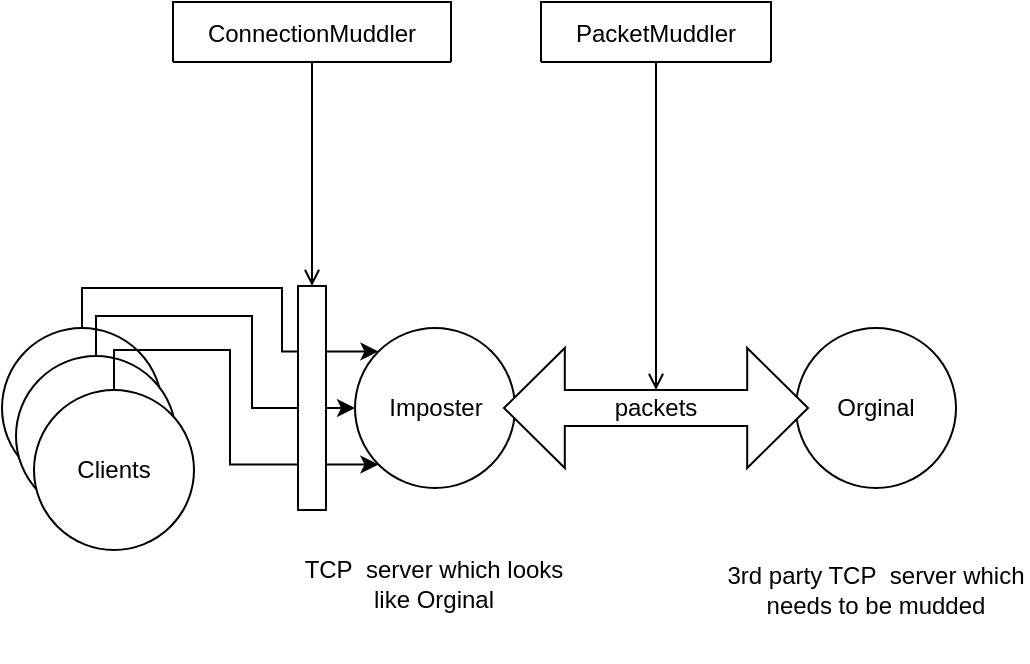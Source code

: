 <mxfile version="20.2.3" type="device"><diagram id="NZCLN6-iQm6YCXmguKHm" name="Strona-1"><mxGraphModel dx="1120" dy="854" grid="0" gridSize="10" guides="1" tooltips="1" connect="1" arrows="1" fold="1" page="1" pageScale="1" pageWidth="850" pageHeight="1100" math="0" shadow="0"><root><mxCell id="0"/><mxCell id="1" parent="0"/><mxCell id="K-3pBFyMm7OJxGixzE-c-15" value="Orginal" style="ellipse;whiteSpace=wrap;html=1;aspect=fixed;" vertex="1" parent="1"><mxGeometry x="400" y="283" width="80" height="80" as="geometry"/></mxCell><mxCell id="K-3pBFyMm7OJxGixzE-c-16" value="Imposter" style="ellipse;whiteSpace=wrap;html=1;aspect=fixed;" vertex="1" parent="1"><mxGeometry x="179.5" y="283" width="80" height="80" as="geometry"/></mxCell><mxCell id="K-3pBFyMm7OJxGixzE-c-17" value="TCP&amp;nbsp; server which looks like Orginal" style="text;html=1;strokeColor=none;fillColor=none;align=center;verticalAlign=middle;whiteSpace=wrap;rounded=0;" vertex="1" parent="1"><mxGeometry x="143" y="374" width="152" height="73" as="geometry"/></mxCell><mxCell id="K-3pBFyMm7OJxGixzE-c-18" value="3rd party TCP&amp;nbsp; server which needs to be mudded" style="text;html=1;strokeColor=none;fillColor=none;align=center;verticalAlign=middle;whiteSpace=wrap;rounded=0;" vertex="1" parent="1"><mxGeometry x="364" y="377" width="152" height="73" as="geometry"/></mxCell><mxCell id="K-3pBFyMm7OJxGixzE-c-24" style="edgeStyle=orthogonalEdgeStyle;rounded=0;orthogonalLoop=1;jettySize=auto;html=1;exitX=1;exitY=0;exitDx=0;exitDy=0;entryX=0;entryY=1;entryDx=0;entryDy=0;" edge="1" parent="1" target="K-3pBFyMm7OJxGixzE-c-19"><mxGeometry relative="1" as="geometry"><mxPoint x="561.502" y="-25.502" as="sourcePoint"/></mxGeometry></mxCell><mxCell id="K-3pBFyMm7OJxGixzE-c-25" style="edgeStyle=orthogonalEdgeStyle;rounded=0;orthogonalLoop=1;jettySize=auto;html=1;exitX=0;exitY=0;exitDx=0;exitDy=0;entryX=1;entryY=1;entryDx=0;entryDy=0;" edge="1" parent="1" target="K-3pBFyMm7OJxGixzE-c-19"><mxGeometry relative="1" as="geometry"><mxPoint x="650.256" y="-35.744" as="sourcePoint"/></mxGeometry></mxCell><mxCell id="K-3pBFyMm7OJxGixzE-c-42" style="edgeStyle=orthogonalEdgeStyle;rounded=0;orthogonalLoop=1;jettySize=auto;html=1;exitX=0.5;exitY=1;exitDx=0;exitDy=0;entryX=0;entryY=0;entryDx=76;entryDy=21;entryPerimeter=0;endArrow=open;endFill=0;" edge="1" parent="1" source="K-3pBFyMm7OJxGixzE-c-30" target="K-3pBFyMm7OJxGixzE-c-41"><mxGeometry relative="1" as="geometry"/></mxCell><mxCell id="K-3pBFyMm7OJxGixzE-c-30" value="PacketMuddler" style="swimlane;fontStyle=0;childLayout=stackLayout;horizontal=1;startSize=30;horizontalStack=0;resizeParent=1;resizeParentMax=0;resizeLast=0;collapsible=1;marginBottom=0;" vertex="1" collapsed="1" parent="1"><mxGeometry x="272.5" y="120" width="115" height="30" as="geometry"><mxRectangle x="270" y="122" width="140" height="120" as="alternateBounds"/></mxGeometry></mxCell><mxCell id="K-3pBFyMm7OJxGixzE-c-31" value="Item 1" style="text;strokeColor=none;fillColor=none;align=left;verticalAlign=middle;spacingLeft=4;spacingRight=4;overflow=hidden;points=[[0,0.5],[1,0.5]];portConstraint=eastwest;rotatable=0;" vertex="1" parent="K-3pBFyMm7OJxGixzE-c-30"><mxGeometry y="30" width="140" height="30" as="geometry"/></mxCell><mxCell id="K-3pBFyMm7OJxGixzE-c-32" value="Item 2" style="text;strokeColor=none;fillColor=none;align=left;verticalAlign=middle;spacingLeft=4;spacingRight=4;overflow=hidden;points=[[0,0.5],[1,0.5]];portConstraint=eastwest;rotatable=0;" vertex="1" parent="K-3pBFyMm7OJxGixzE-c-30"><mxGeometry y="60" width="140" height="30" as="geometry"/></mxCell><mxCell id="K-3pBFyMm7OJxGixzE-c-33" value="Item 3" style="text;strokeColor=none;fillColor=none;align=left;verticalAlign=middle;spacingLeft=4;spacingRight=4;overflow=hidden;points=[[0,0.5],[1,0.5]];portConstraint=eastwest;rotatable=0;" vertex="1" parent="K-3pBFyMm7OJxGixzE-c-30"><mxGeometry y="90" width="140" height="30" as="geometry"/></mxCell><mxCell id="K-3pBFyMm7OJxGixzE-c-50" style="edgeStyle=orthogonalEdgeStyle;rounded=0;orthogonalLoop=1;jettySize=auto;html=1;exitX=0.5;exitY=1;exitDx=0;exitDy=0;entryX=0.5;entryY=0;entryDx=0;entryDy=0;endArrow=open;endFill=0;" edge="1" parent="1" source="K-3pBFyMm7OJxGixzE-c-34" target="K-3pBFyMm7OJxGixzE-c-49"><mxGeometry relative="1" as="geometry"/></mxCell><mxCell id="K-3pBFyMm7OJxGixzE-c-34" value="ConnectionMuddler" style="swimlane;fontStyle=0;childLayout=stackLayout;horizontal=1;startSize=30;horizontalStack=0;resizeParent=1;resizeParentMax=0;resizeLast=0;collapsible=1;marginBottom=0;" vertex="1" collapsed="1" parent="1"><mxGeometry x="88.5" y="120" width="139" height="30" as="geometry"><mxRectangle x="52" y="88" width="140" height="120" as="alternateBounds"/></mxGeometry></mxCell><mxCell id="K-3pBFyMm7OJxGixzE-c-35" value="Item 1" style="text;strokeColor=none;fillColor=none;align=left;verticalAlign=middle;spacingLeft=4;spacingRight=4;overflow=hidden;points=[[0,0.5],[1,0.5]];portConstraint=eastwest;rotatable=0;" vertex="1" parent="K-3pBFyMm7OJxGixzE-c-34"><mxGeometry y="30" width="140" height="30" as="geometry"/></mxCell><mxCell id="K-3pBFyMm7OJxGixzE-c-36" value="Item 2" style="text;strokeColor=none;fillColor=none;align=left;verticalAlign=middle;spacingLeft=4;spacingRight=4;overflow=hidden;points=[[0,0.5],[1,0.5]];portConstraint=eastwest;rotatable=0;" vertex="1" parent="K-3pBFyMm7OJxGixzE-c-34"><mxGeometry y="60" width="140" height="30" as="geometry"/></mxCell><mxCell id="K-3pBFyMm7OJxGixzE-c-37" value="Item 3" style="text;strokeColor=none;fillColor=none;align=left;verticalAlign=middle;spacingLeft=4;spacingRight=4;overflow=hidden;points=[[0,0.5],[1,0.5]];portConstraint=eastwest;rotatable=0;" vertex="1" parent="K-3pBFyMm7OJxGixzE-c-34"><mxGeometry y="90" width="140" height="30" as="geometry"/></mxCell><mxCell id="K-3pBFyMm7OJxGixzE-c-41" value="packets" style="shape=doubleArrow;whiteSpace=wrap;html=1;" vertex="1" parent="1"><mxGeometry x="254" y="293" width="152" height="60" as="geometry"/></mxCell><mxCell id="K-3pBFyMm7OJxGixzE-c-46" style="edgeStyle=orthogonalEdgeStyle;rounded=0;orthogonalLoop=1;jettySize=auto;html=1;exitX=0.5;exitY=0;exitDx=0;exitDy=0;entryX=0;entryY=0;entryDx=0;entryDy=0;endArrow=classic;endFill=1;" edge="1" parent="1" source="K-3pBFyMm7OJxGixzE-c-43" target="K-3pBFyMm7OJxGixzE-c-16"><mxGeometry relative="1" as="geometry"><Array as="points"><mxPoint x="43" y="263"/><mxPoint x="143" y="263"/><mxPoint x="143" y="295"/></Array></mxGeometry></mxCell><mxCell id="K-3pBFyMm7OJxGixzE-c-43" value="Clients" style="ellipse;whiteSpace=wrap;html=1;aspect=fixed;" vertex="1" parent="1"><mxGeometry x="3" y="283" width="80" height="80" as="geometry"/></mxCell><mxCell id="K-3pBFyMm7OJxGixzE-c-47" style="edgeStyle=orthogonalEdgeStyle;rounded=0;orthogonalLoop=1;jettySize=auto;html=1;exitX=0.5;exitY=0;exitDx=0;exitDy=0;endArrow=classic;endFill=1;" edge="1" parent="1" source="K-3pBFyMm7OJxGixzE-c-44" target="K-3pBFyMm7OJxGixzE-c-16"><mxGeometry relative="1" as="geometry"><Array as="points"><mxPoint x="50" y="277"/><mxPoint x="128" y="277"/><mxPoint x="128" y="323"/></Array></mxGeometry></mxCell><mxCell id="K-3pBFyMm7OJxGixzE-c-44" value="Clients" style="ellipse;whiteSpace=wrap;html=1;aspect=fixed;" vertex="1" parent="1"><mxGeometry x="10" y="297" width="80" height="80" as="geometry"/></mxCell><mxCell id="K-3pBFyMm7OJxGixzE-c-48" style="edgeStyle=orthogonalEdgeStyle;rounded=0;orthogonalLoop=1;jettySize=auto;html=1;exitX=0.5;exitY=0;exitDx=0;exitDy=0;entryX=0;entryY=1;entryDx=0;entryDy=0;endArrow=classic;endFill=1;" edge="1" parent="1" source="K-3pBFyMm7OJxGixzE-c-45" target="K-3pBFyMm7OJxGixzE-c-16"><mxGeometry relative="1" as="geometry"><Array as="points"><mxPoint x="59" y="294"/><mxPoint x="117" y="294"/><mxPoint x="117" y="351"/></Array></mxGeometry></mxCell><mxCell id="K-3pBFyMm7OJxGixzE-c-45" value="Clients" style="ellipse;whiteSpace=wrap;html=1;aspect=fixed;" vertex="1" parent="1"><mxGeometry x="19" y="314" width="80" height="80" as="geometry"/></mxCell><mxCell id="K-3pBFyMm7OJxGixzE-c-49" value="" style="rounded=0;whiteSpace=wrap;html=1;" vertex="1" parent="1"><mxGeometry x="151" y="262" width="14" height="112" as="geometry"/></mxCell></root></mxGraphModel></diagram></mxfile>
